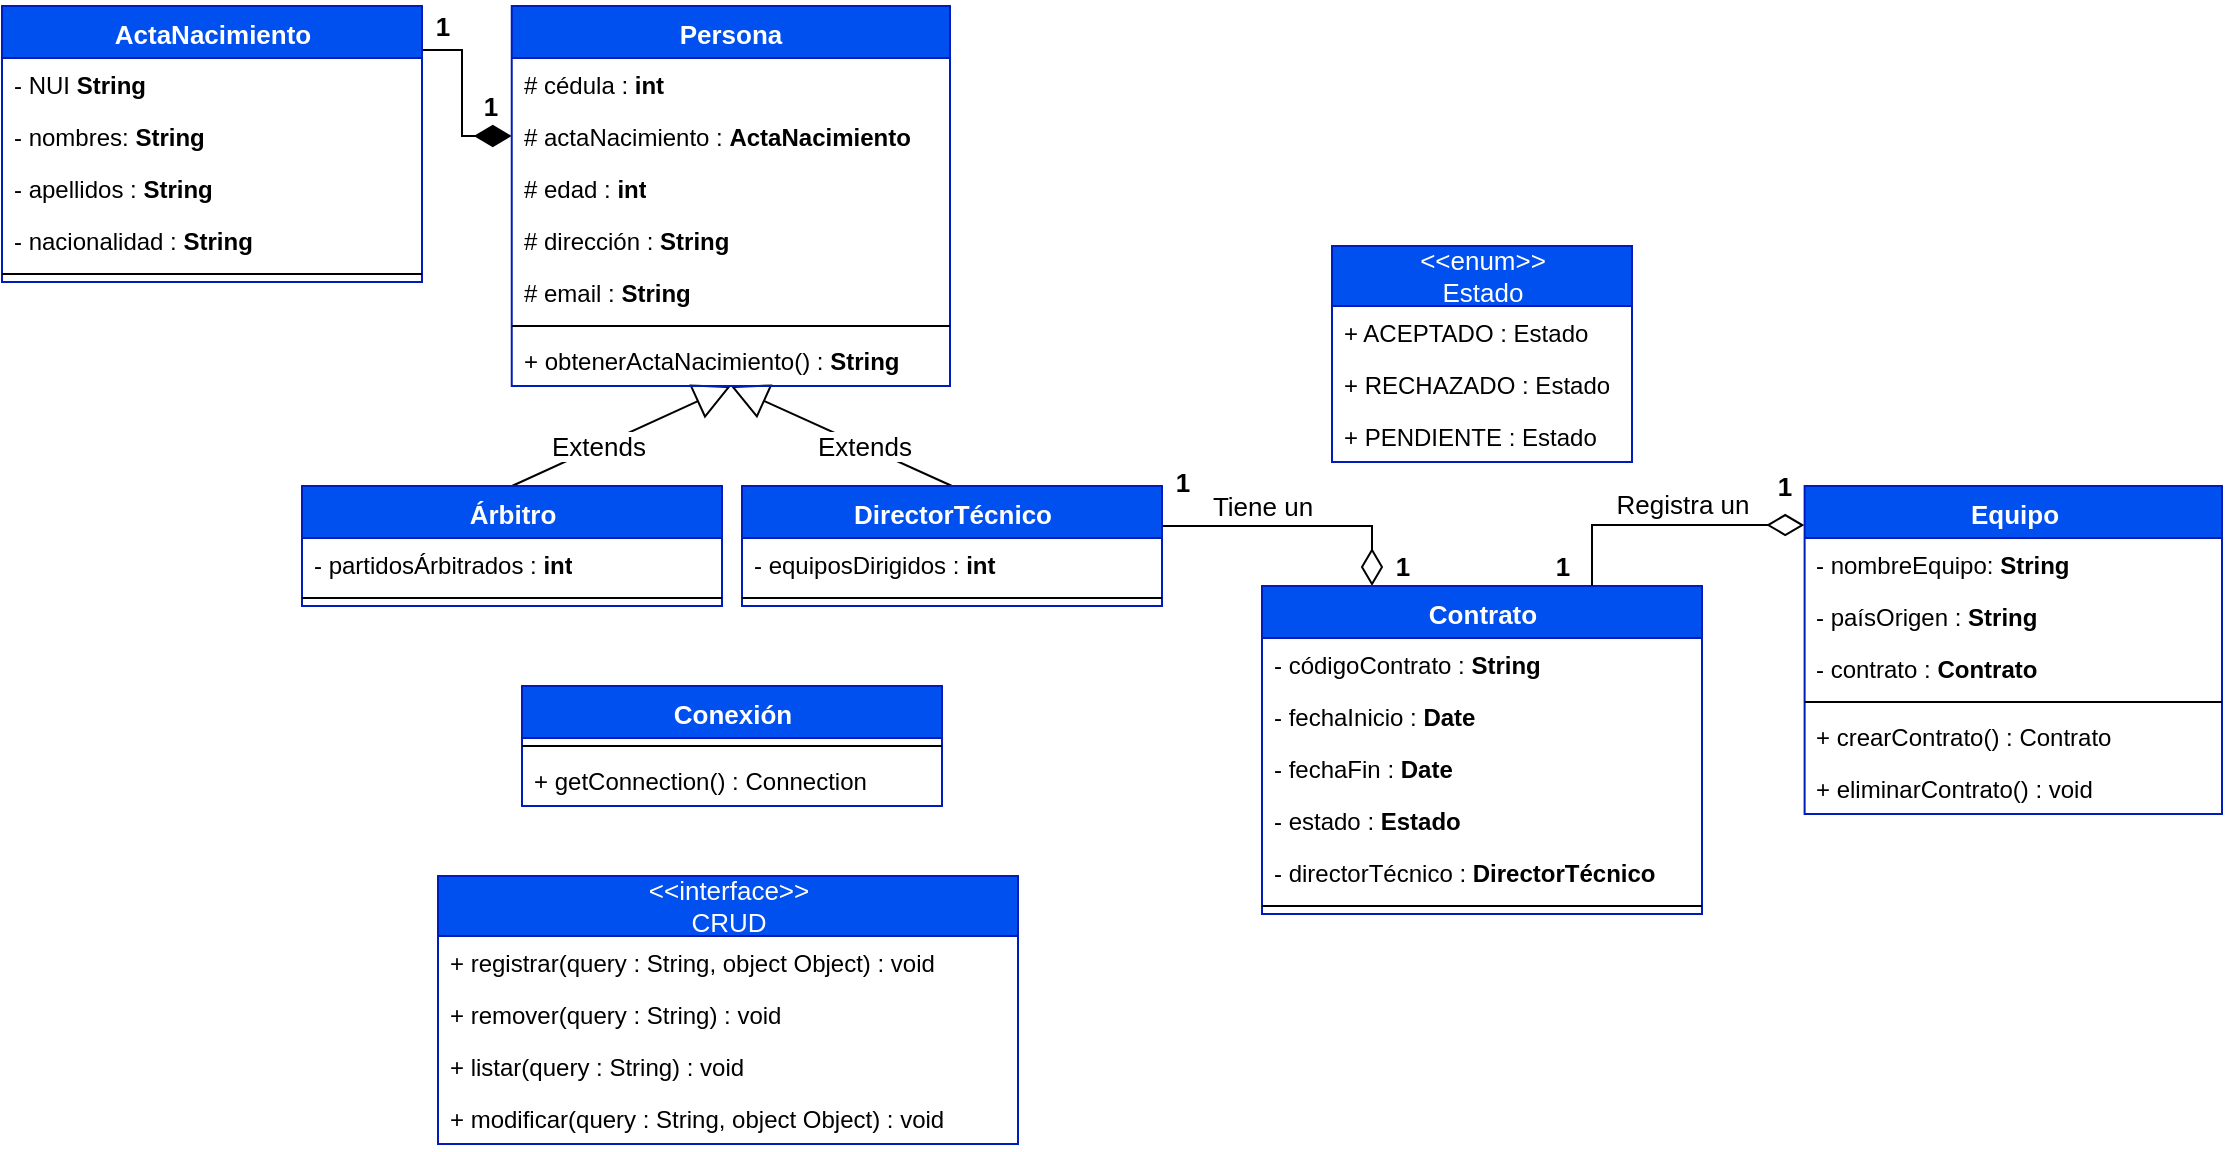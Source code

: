 <mxfile version="13.5.7" type="device"><diagram id="grKm4hHaIbGTqpb0Th40" name="Page-1"><mxGraphModel dx="1296" dy="771" grid="1" gridSize="10" guides="1" tooltips="1" connect="1" arrows="1" fold="1" page="1" pageScale="1" pageWidth="1169" pageHeight="827" math="0" shadow="0"><root><mxCell id="0"/><mxCell id="1" parent="0"/><mxCell id="n-bjUs59CBIcDPi00NxF-16" value="Extends" style="endArrow=block;endSize=16;endFill=0;html=1;fontSize=13;exitX=0.5;exitY=0;exitDx=0;exitDy=0;entryX=0.5;entryY=1;entryDx=0;entryDy=0;" parent="1" source="n-bjUs59CBIcDPi00NxF-8" target="n-bjUs59CBIcDPi00NxF-1" edge="1"><mxGeometry x="-0.21" width="160" relative="1" as="geometry"><mxPoint x="440" y="290" as="sourcePoint"/><mxPoint x="600" y="290" as="targetPoint"/><mxPoint as="offset"/></mxGeometry></mxCell><mxCell id="n-bjUs59CBIcDPi00NxF-26" value="" style="endArrow=none;html=1;endSize=12;startArrow=diamondThin;startSize=16;startFill=1;edgeStyle=orthogonalEdgeStyle;align=left;verticalAlign=bottom;fontSize=13;exitX=0;exitY=0.5;exitDx=0;exitDy=0;entryX=1;entryY=0.133;entryDx=0;entryDy=0;endFill=0;rounded=0;entryPerimeter=0;" parent="1" source="n-bjUs59CBIcDPi00NxF-46" target="n-bjUs59CBIcDPi00NxF-18" edge="1"><mxGeometry x="-1" y="3" relative="1" as="geometry"><mxPoint x="250" y="530" as="sourcePoint"/><mxPoint x="410" y="530" as="targetPoint"/><Array as="points"><mxPoint x="350" y="115"/><mxPoint x="350" y="72"/><mxPoint x="270" y="72"/><mxPoint x="270" y="65"/></Array></mxGeometry></mxCell><mxCell id="n-bjUs59CBIcDPi00NxF-43" value="" style="group" parent="1" vertex="1" connectable="0"><mxGeometry x="120" y="50" width="230" height="86" as="geometry"/></mxCell><mxCell id="n-bjUs59CBIcDPi00NxF-18" value="ActaNacimiento" style="swimlane;fontStyle=1;align=center;verticalAlign=top;childLayout=stackLayout;horizontal=1;startSize=26;horizontalStack=0;resizeParent=1;resizeParentMax=0;resizeLast=0;collapsible=1;marginBottom=0;fontSize=13;fillColor=#0050ef;strokeColor=#001DBC;fontColor=#ffffff;html=1;" parent="n-bjUs59CBIcDPi00NxF-43" vertex="1"><mxGeometry width="210" height="138" as="geometry"/></mxCell><mxCell id="VfPwJq7Nc4_z0E1KRiKp-1" value="- NUI&amp;nbsp;&lt;b&gt;String&lt;/b&gt;" style="text;strokeColor=none;fillColor=none;align=left;verticalAlign=top;spacingLeft=4;spacingRight=4;overflow=hidden;rotatable=0;points=[[0,0.5],[1,0.5]];portConstraint=eastwest;html=1;" parent="n-bjUs59CBIcDPi00NxF-18" vertex="1"><mxGeometry y="26" width="210" height="26" as="geometry"/></mxCell><mxCell id="n-bjUs59CBIcDPi00NxF-50" value="- nombres:&amp;nbsp;&lt;b&gt;String&lt;/b&gt;" style="text;strokeColor=none;fillColor=none;align=left;verticalAlign=top;spacingLeft=4;spacingRight=4;overflow=hidden;rotatable=0;points=[[0,0.5],[1,0.5]];portConstraint=eastwest;html=1;" parent="n-bjUs59CBIcDPi00NxF-18" vertex="1"><mxGeometry y="52" width="210" height="26" as="geometry"/></mxCell><mxCell id="n-bjUs59CBIcDPi00NxF-51" value="- apellidos :&amp;nbsp;&lt;b&gt;String&lt;/b&gt;" style="text;strokeColor=none;fillColor=none;align=left;verticalAlign=top;spacingLeft=4;spacingRight=4;overflow=hidden;rotatable=0;points=[[0,0.5],[1,0.5]];portConstraint=eastwest;html=1;" parent="n-bjUs59CBIcDPi00NxF-18" vertex="1"><mxGeometry y="78" width="210" height="26" as="geometry"/></mxCell><mxCell id="n-bjUs59CBIcDPi00NxF-52" value="- nacionalidad :&amp;nbsp;&lt;b&gt;String&lt;/b&gt;" style="text;strokeColor=none;fillColor=none;align=left;verticalAlign=top;spacingLeft=4;spacingRight=4;overflow=hidden;rotatable=0;points=[[0,0.5],[1,0.5]];portConstraint=eastwest;html=1;" parent="n-bjUs59CBIcDPi00NxF-18" vertex="1"><mxGeometry y="104" width="210" height="26" as="geometry"/></mxCell><mxCell id="n-bjUs59CBIcDPi00NxF-22" value="" style="line;strokeWidth=1;fillColor=none;align=left;verticalAlign=middle;spacingTop=-1;spacingLeft=3;spacingRight=3;rotatable=0;labelPosition=right;points=[];portConstraint=eastwest;" parent="n-bjUs59CBIcDPi00NxF-18" vertex="1"><mxGeometry y="130" width="210" height="8" as="geometry"/></mxCell><mxCell id="n-bjUs59CBIcDPi00NxF-27" value="&lt;b&gt;1&lt;/b&gt;" style="text;html=1;align=center;verticalAlign=middle;resizable=0;points=[];autosize=1;fontSize=13;" parent="n-bjUs59CBIcDPi00NxF-43" vertex="1"><mxGeometry x="210" width="20" height="20" as="geometry"/></mxCell><mxCell id="n-bjUs59CBIcDPi00NxF-45" value="Extends" style="endArrow=block;endSize=16;endFill=0;html=1;fontSize=13;exitX=0.5;exitY=0;exitDx=0;exitDy=0;entryX=0.5;entryY=1;entryDx=0;entryDy=0;" parent="1" source="n-bjUs59CBIcDPi00NxF-36" target="n-bjUs59CBIcDPi00NxF-1" edge="1"><mxGeometry x="-0.21" width="160" relative="1" as="geometry"><mxPoint x="385" y="370" as="sourcePoint"/><mxPoint x="500" y="294" as="targetPoint"/><mxPoint as="offset"/></mxGeometry></mxCell><mxCell id="n-bjUs59CBIcDPi00NxF-47" value="" style="group" parent="1" vertex="1" connectable="0"><mxGeometry x="354" y="50" width="240" height="190" as="geometry"/></mxCell><mxCell id="n-bjUs59CBIcDPi00NxF-1" value="Persona" style="swimlane;fontStyle=1;align=center;verticalAlign=top;childLayout=stackLayout;horizontal=1;startSize=26;horizontalStack=0;resizeParent=1;resizeParentMax=0;resizeLast=0;collapsible=1;marginBottom=0;fontSize=13;fillColor=#0050ef;strokeColor=#001DBC;fontColor=#ffffff;html=1;" parent="n-bjUs59CBIcDPi00NxF-47" vertex="1"><mxGeometry x="20.87" width="219.13" height="190" as="geometry"/></mxCell><mxCell id="n-bjUs59CBIcDPi00NxF-2" value="# cédula :&amp;nbsp;&lt;b&gt;int&lt;/b&gt;" style="text;strokeColor=none;fillColor=none;align=left;verticalAlign=top;spacingLeft=4;spacingRight=4;overflow=hidden;rotatable=0;points=[[0,0.5],[1,0.5]];portConstraint=eastwest;html=1;" parent="n-bjUs59CBIcDPi00NxF-1" vertex="1"><mxGeometry y="26" width="219.13" height="26" as="geometry"/></mxCell><mxCell id="n-bjUs59CBIcDPi00NxF-46" value="# actaNacimiento : &lt;b&gt;ActaNacimiento&lt;/b&gt;" style="text;strokeColor=none;fillColor=none;align=left;verticalAlign=top;spacingLeft=4;spacingRight=4;overflow=hidden;rotatable=0;points=[[0,0.5],[1,0.5]];portConstraint=eastwest;html=1;" parent="n-bjUs59CBIcDPi00NxF-1" vertex="1"><mxGeometry y="52" width="219.13" height="26" as="geometry"/></mxCell><mxCell id="n-bjUs59CBIcDPi00NxF-24" value="# edad :&amp;nbsp;&lt;b&gt;int&lt;/b&gt;" style="text;strokeColor=none;fillColor=none;align=left;verticalAlign=top;spacingLeft=4;spacingRight=4;overflow=hidden;rotatable=0;points=[[0,0.5],[1,0.5]];portConstraint=eastwest;html=1;" parent="n-bjUs59CBIcDPi00NxF-1" vertex="1"><mxGeometry y="78" width="219.13" height="26" as="geometry"/></mxCell><mxCell id="n-bjUs59CBIcDPi00NxF-7" value="# dirección :&amp;nbsp;&lt;b&gt;String&lt;/b&gt;" style="text;strokeColor=none;fillColor=none;align=left;verticalAlign=top;spacingLeft=4;spacingRight=4;overflow=hidden;rotatable=0;points=[[0,0.5],[1,0.5]];portConstraint=eastwest;html=1;" parent="n-bjUs59CBIcDPi00NxF-1" vertex="1"><mxGeometry y="104" width="219.13" height="26" as="geometry"/></mxCell><mxCell id="n-bjUs59CBIcDPi00NxF-53" value="# email :&amp;nbsp;&lt;b&gt;String&lt;/b&gt;" style="text;strokeColor=none;fillColor=none;align=left;verticalAlign=top;spacingLeft=4;spacingRight=4;overflow=hidden;rotatable=0;points=[[0,0.5],[1,0.5]];portConstraint=eastwest;html=1;" parent="n-bjUs59CBIcDPi00NxF-1" vertex="1"><mxGeometry y="130" width="219.13" height="26" as="geometry"/></mxCell><mxCell id="n-bjUs59CBIcDPi00NxF-3" value="" style="line;strokeWidth=1;fillColor=none;align=left;verticalAlign=middle;spacingTop=-1;spacingLeft=3;spacingRight=3;rotatable=0;labelPosition=right;points=[];portConstraint=eastwest;" parent="n-bjUs59CBIcDPi00NxF-1" vertex="1"><mxGeometry y="156" width="219.13" height="8" as="geometry"/></mxCell><mxCell id="n-bjUs59CBIcDPi00NxF-49" value="+ obtenerActaNacimiento() :&amp;nbsp;&lt;b&gt;String&lt;/b&gt;" style="text;strokeColor=none;fillColor=none;align=left;verticalAlign=top;spacingLeft=4;spacingRight=4;overflow=hidden;rotatable=0;points=[[0,0.5],[1,0.5]];portConstraint=eastwest;html=1;" parent="n-bjUs59CBIcDPi00NxF-1" vertex="1"><mxGeometry y="164" width="219.13" height="26" as="geometry"/></mxCell><mxCell id="n-bjUs59CBIcDPi00NxF-28" value="1" style="text;html=1;align=center;verticalAlign=middle;resizable=0;points=[];autosize=1;fontSize=13;fontStyle=1" parent="n-bjUs59CBIcDPi00NxF-47" vertex="1"><mxGeometry y="40" width="20" height="20" as="geometry"/></mxCell><mxCell id="n-bjUs59CBIcDPi00NxF-78" value="" style="group" parent="1" vertex="1" connectable="0"><mxGeometry x="990" y="290" width="240" height="112" as="geometry"/></mxCell><mxCell id="n-bjUs59CBIcDPi00NxF-29" value="Equipo" style="swimlane;fontStyle=1;align=center;verticalAlign=top;childLayout=stackLayout;horizontal=1;startSize=26;horizontalStack=0;resizeParent=1;resizeParentMax=0;resizeLast=0;collapsible=1;marginBottom=0;fontSize=13;fillColor=#0050ef;strokeColor=#001DBC;fontColor=#ffffff;html=1;" parent="n-bjUs59CBIcDPi00NxF-78" vertex="1"><mxGeometry x="31.304" width="208.696" height="164" as="geometry"/></mxCell><mxCell id="n-bjUs59CBIcDPi00NxF-30" value="- nombreEquipo: &lt;b&gt;String&lt;/b&gt;" style="text;strokeColor=none;fillColor=none;align=left;verticalAlign=top;spacingLeft=4;spacingRight=4;overflow=hidden;rotatable=0;points=[[0,0.5],[1,0.5]];portConstraint=eastwest;html=1;" parent="n-bjUs59CBIcDPi00NxF-29" vertex="1"><mxGeometry y="26" width="208.696" height="26" as="geometry"/></mxCell><mxCell id="n-bjUs59CBIcDPi00NxF-31" value="- paísOrigen :&amp;nbsp;&lt;b&gt;String&lt;/b&gt;" style="text;strokeColor=none;fillColor=none;align=left;verticalAlign=top;spacingLeft=4;spacingRight=4;overflow=hidden;rotatable=0;points=[[0,0.5],[1,0.5]];portConstraint=eastwest;html=1;" parent="n-bjUs59CBIcDPi00NxF-29" vertex="1"><mxGeometry y="52" width="208.696" height="26" as="geometry"/></mxCell><mxCell id="n-bjUs59CBIcDPi00NxF-106" value="- contrato :&amp;nbsp;&lt;b&gt;Contrato&lt;/b&gt;" style="text;strokeColor=none;fillColor=none;align=left;verticalAlign=top;spacingLeft=4;spacingRight=4;overflow=hidden;rotatable=0;points=[[0,0.5],[1,0.5]];portConstraint=eastwest;html=1;" parent="n-bjUs59CBIcDPi00NxF-29" vertex="1"><mxGeometry y="78" width="208.696" height="26" as="geometry"/></mxCell><mxCell id="n-bjUs59CBIcDPi00NxF-35" value="" style="line;strokeWidth=1;fillColor=none;align=left;verticalAlign=middle;spacingTop=-1;spacingLeft=3;spacingRight=3;rotatable=0;labelPosition=right;points=[];portConstraint=eastwest;" parent="n-bjUs59CBIcDPi00NxF-29" vertex="1"><mxGeometry y="104" width="208.696" height="8" as="geometry"/></mxCell><mxCell id="n-bjUs59CBIcDPi00NxF-88" value="+ crearContrato() : Contrato" style="text;strokeColor=none;fillColor=none;align=left;verticalAlign=top;spacingLeft=4;spacingRight=4;overflow=hidden;rotatable=0;points=[[0,0.5],[1,0.5]];portConstraint=eastwest;html=1;" parent="n-bjUs59CBIcDPi00NxF-29" vertex="1"><mxGeometry y="112" width="208.696" height="26" as="geometry"/></mxCell><mxCell id="bPEn660UdpxTiLA0Oc0s-1" value="+ eliminarContrato() : void" style="text;strokeColor=none;fillColor=none;align=left;verticalAlign=top;spacingLeft=4;spacingRight=4;overflow=hidden;rotatable=0;points=[[0,0.5],[1,0.5]];portConstraint=eastwest;html=1;" parent="n-bjUs59CBIcDPi00NxF-29" vertex="1"><mxGeometry y="138" width="208.696" height="26" as="geometry"/></mxCell><mxCell id="n-bjUs59CBIcDPi00NxF-125" value="1" style="text;html=1;align=center;verticalAlign=middle;resizable=0;points=[];autosize=1;fontSize=13;fontStyle=1" parent="n-bjUs59CBIcDPi00NxF-78" vertex="1"><mxGeometry x="11.3" y="-10" width="20" height="20" as="geometry"/></mxCell><mxCell id="n-bjUs59CBIcDPi00NxF-8" value="Árbitro" style="swimlane;fontStyle=1;align=center;verticalAlign=top;childLayout=stackLayout;horizontal=1;startSize=26;horizontalStack=0;resizeParent=1;resizeParentMax=0;resizeLast=0;collapsible=1;marginBottom=0;fontSize=13;fillColor=#0050ef;strokeColor=#001DBC;fontColor=#ffffff;html=1;" parent="1" vertex="1"><mxGeometry x="270" y="290" width="210" height="60" as="geometry"/></mxCell><mxCell id="n-bjUs59CBIcDPi00NxF-9" value="- partidosÁrbitrados : &lt;b&gt;int&lt;/b&gt;" style="text;strokeColor=none;fillColor=none;align=left;verticalAlign=top;spacingLeft=4;spacingRight=4;overflow=hidden;rotatable=0;points=[[0,0.5],[1,0.5]];portConstraint=eastwest;html=1;" parent="n-bjUs59CBIcDPi00NxF-8" vertex="1"><mxGeometry y="26" width="210" height="26" as="geometry"/></mxCell><mxCell id="n-bjUs59CBIcDPi00NxF-13" value="" style="line;strokeWidth=1;fillColor=none;align=left;verticalAlign=middle;spacingTop=-1;spacingLeft=3;spacingRight=3;rotatable=0;labelPosition=right;points=[];portConstraint=eastwest;" parent="n-bjUs59CBIcDPi00NxF-8" vertex="1"><mxGeometry y="52" width="210" height="8" as="geometry"/></mxCell><mxCell id="n-bjUs59CBIcDPi00NxF-118" style="edgeStyle=orthogonalEdgeStyle;rounded=0;orthogonalLoop=1;jettySize=auto;html=1;exitX=1;exitY=0.25;exitDx=0;exitDy=0;entryX=0.25;entryY=0;entryDx=0;entryDy=0;startSize=16;endArrow=diamondThin;endFill=0;endSize=16;fontSize=13;" parent="1" source="n-bjUs59CBIcDPi00NxF-36" target="n-bjUs59CBIcDPi00NxF-82" edge="1"><mxGeometry relative="1" as="geometry"><Array as="points"><mxPoint x="700" y="310"/><mxPoint x="805" y="310"/></Array></mxGeometry></mxCell><mxCell id="n-bjUs59CBIcDPi00NxF-36" value="DirectorTécnico" style="swimlane;fontStyle=1;align=center;verticalAlign=top;childLayout=stackLayout;horizontal=1;startSize=26;horizontalStack=0;resizeParent=1;resizeParentMax=0;resizeLast=0;collapsible=1;marginBottom=0;fontSize=13;fillColor=#0050ef;strokeColor=#001DBC;fontColor=#ffffff;html=1;" parent="1" vertex="1"><mxGeometry x="490" y="290" width="210" height="60" as="geometry"/></mxCell><mxCell id="n-bjUs59CBIcDPi00NxF-37" value="- equiposDirigidos : &lt;b&gt;int&lt;/b&gt;" style="text;strokeColor=none;fillColor=none;align=left;verticalAlign=top;spacingLeft=4;spacingRight=4;overflow=hidden;rotatable=0;points=[[0,0.5],[1,0.5]];portConstraint=eastwest;html=1;" parent="n-bjUs59CBIcDPi00NxF-36" vertex="1"><mxGeometry y="26" width="210" height="26" as="geometry"/></mxCell><mxCell id="n-bjUs59CBIcDPi00NxF-40" value="" style="line;strokeWidth=1;fillColor=none;align=left;verticalAlign=middle;spacingTop=-1;spacingLeft=3;spacingRight=3;rotatable=0;labelPosition=right;points=[];portConstraint=eastwest;" parent="n-bjUs59CBIcDPi00NxF-36" vertex="1"><mxGeometry y="52" width="210" height="8" as="geometry"/></mxCell><mxCell id="n-bjUs59CBIcDPi00NxF-98" value="&amp;lt;&amp;lt;enum&amp;gt;&amp;gt;&lt;br&gt;Estado" style="swimlane;fontStyle=0;childLayout=stackLayout;horizontal=1;startSize=30;fillColor=#0050ef;horizontalStack=0;resizeParent=1;resizeParentMax=0;resizeLast=0;collapsible=1;marginBottom=0;fontSize=13;html=1;strokeColor=#001DBC;fontColor=#ffffff;" parent="1" vertex="1"><mxGeometry x="785" y="170" width="150" height="108" as="geometry"/></mxCell><mxCell id="n-bjUs59CBIcDPi00NxF-99" value="+ ACEPTADO : Estado" style="text;strokeColor=none;fillColor=none;align=left;verticalAlign=top;spacingLeft=4;spacingRight=4;overflow=hidden;rotatable=0;points=[[0,0.5],[1,0.5]];portConstraint=eastwest;" parent="n-bjUs59CBIcDPi00NxF-98" vertex="1"><mxGeometry y="30" width="150" height="26" as="geometry"/></mxCell><mxCell id="n-bjUs59CBIcDPi00NxF-100" value="+ RECHAZADO : Estado" style="text;strokeColor=none;fillColor=none;align=left;verticalAlign=top;spacingLeft=4;spacingRight=4;overflow=hidden;rotatable=0;points=[[0,0.5],[1,0.5]];portConstraint=eastwest;" parent="n-bjUs59CBIcDPi00NxF-98" vertex="1"><mxGeometry y="56" width="150" height="26" as="geometry"/></mxCell><mxCell id="n-bjUs59CBIcDPi00NxF-101" value="+ PENDIENTE : Estado" style="text;strokeColor=none;fillColor=none;align=left;verticalAlign=top;spacingLeft=4;spacingRight=4;overflow=hidden;rotatable=0;points=[[0,0.5],[1,0.5]];portConstraint=eastwest;" parent="n-bjUs59CBIcDPi00NxF-98" vertex="1"><mxGeometry y="82" width="150" height="26" as="geometry"/></mxCell><mxCell id="n-bjUs59CBIcDPi00NxF-82" value="Contrato" style="swimlane;fontStyle=1;align=center;verticalAlign=top;childLayout=stackLayout;horizontal=1;startSize=26;horizontalStack=0;resizeParent=1;resizeParentMax=0;resizeLast=0;collapsible=1;marginBottom=0;fontSize=13;fillColor=#0050ef;strokeColor=#001DBC;fontColor=#ffffff;html=1;" parent="1" vertex="1"><mxGeometry x="750" y="340" width="220" height="164" as="geometry"/></mxCell><mxCell id="n-bjUs59CBIcDPi00NxF-83" value="- códigoContrato : &lt;b&gt;String&lt;/b&gt;" style="text;strokeColor=none;fillColor=none;align=left;verticalAlign=top;spacingLeft=4;spacingRight=4;overflow=hidden;rotatable=0;points=[[0,0.5],[1,0.5]];portConstraint=eastwest;html=1;" parent="n-bjUs59CBIcDPi00NxF-82" vertex="1"><mxGeometry y="26" width="220" height="26" as="geometry"/></mxCell><mxCell id="n-bjUs59CBIcDPi00NxF-87" value="- fechaInicio : &lt;b&gt;Date&lt;/b&gt;" style="text;strokeColor=none;fillColor=none;align=left;verticalAlign=top;spacingLeft=4;spacingRight=4;overflow=hidden;rotatable=0;points=[[0,0.5],[1,0.5]];portConstraint=eastwest;html=1;" parent="n-bjUs59CBIcDPi00NxF-82" vertex="1"><mxGeometry y="52" width="220" height="26" as="geometry"/></mxCell><mxCell id="n-bjUs59CBIcDPi00NxF-86" value="- fechaFin : &lt;b&gt;Date&lt;/b&gt;" style="text;strokeColor=none;fillColor=none;align=left;verticalAlign=top;spacingLeft=4;spacingRight=4;overflow=hidden;rotatable=0;points=[[0,0.5],[1,0.5]];portConstraint=eastwest;html=1;" parent="n-bjUs59CBIcDPi00NxF-82" vertex="1"><mxGeometry y="78" width="220" height="26" as="geometry"/></mxCell><mxCell id="n-bjUs59CBIcDPi00NxF-90" value="- estado : &lt;b&gt;Estado&lt;/b&gt;" style="text;strokeColor=none;fillColor=none;align=left;verticalAlign=top;spacingLeft=4;spacingRight=4;overflow=hidden;rotatable=0;points=[[0,0.5],[1,0.5]];portConstraint=eastwest;html=1;" parent="n-bjUs59CBIcDPi00NxF-82" vertex="1"><mxGeometry y="104" width="220" height="26" as="geometry"/></mxCell><mxCell id="bPEn660UdpxTiLA0Oc0s-2" value="- directorTécnico : &lt;b&gt;DirectorTécnico&lt;/b&gt;" style="text;strokeColor=none;fillColor=none;align=left;verticalAlign=top;spacingLeft=4;spacingRight=4;overflow=hidden;rotatable=0;points=[[0,0.5],[1,0.5]];portConstraint=eastwest;html=1;" parent="n-bjUs59CBIcDPi00NxF-82" vertex="1"><mxGeometry y="130" width="220" height="26" as="geometry"/></mxCell><mxCell id="n-bjUs59CBIcDPi00NxF-84" value="" style="line;strokeWidth=1;fillColor=none;align=left;verticalAlign=middle;spacingTop=-1;spacingLeft=3;spacingRight=3;rotatable=0;labelPosition=right;points=[];portConstraint=eastwest;" parent="n-bjUs59CBIcDPi00NxF-82" vertex="1"><mxGeometry y="156" width="220" height="8" as="geometry"/></mxCell><mxCell id="n-bjUs59CBIcDPi00NxF-119" value="Tiene un" style="text;html=1;align=center;verticalAlign=middle;resizable=0;points=[];autosize=1;fontSize=13;" parent="1" vertex="1"><mxGeometry x="715" y="290" width="70" height="20" as="geometry"/></mxCell><mxCell id="n-bjUs59CBIcDPi00NxF-120" value="1" style="text;html=1;align=center;verticalAlign=middle;resizable=0;points=[];autosize=1;fontSize=13;fontStyle=1" parent="1" vertex="1"><mxGeometry x="700" y="278" width="20" height="20" as="geometry"/></mxCell><mxCell id="n-bjUs59CBIcDPi00NxF-121" value="1" style="text;html=1;align=center;verticalAlign=middle;resizable=0;points=[];autosize=1;fontSize=13;fontStyle=1" parent="1" vertex="1"><mxGeometry x="810" y="320" width="20" height="20" as="geometry"/></mxCell><mxCell id="n-bjUs59CBIcDPi00NxF-124" value="1" style="text;html=1;align=center;verticalAlign=middle;resizable=0;points=[];autosize=1;fontSize=13;fontStyle=1" parent="1" vertex="1"><mxGeometry x="890" y="320" width="20" height="20" as="geometry"/></mxCell><mxCell id="n-bjUs59CBIcDPi00NxF-126" value="Registra un" style="text;html=1;align=center;verticalAlign=middle;resizable=0;points=[];autosize=1;fontSize=13;" parent="1" vertex="1"><mxGeometry x="920" y="289" width="80" height="20" as="geometry"/></mxCell><mxCell id="n-bjUs59CBIcDPi00NxF-123" style="edgeStyle=orthogonalEdgeStyle;rounded=0;orthogonalLoop=1;jettySize=auto;html=1;exitX=-0.001;exitY=0.119;exitDx=0;exitDy=0;startSize=16;endArrow=none;endFill=0;endSize=16;fontSize=13;startArrow=diamondThin;startFill=0;entryX=0.75;entryY=0;entryDx=0;entryDy=0;exitPerimeter=0;" parent="1" source="n-bjUs59CBIcDPi00NxF-29" target="n-bjUs59CBIcDPi00NxF-82" edge="1"><mxGeometry relative="1" as="geometry"><Array as="points"><mxPoint x="915" y="310"/></Array><mxPoint x="1040" y="310" as="sourcePoint"/></mxGeometry></mxCell><mxCell id="TFAagOgIm-tHywI7Dv1L-1" value="" style="group" vertex="1" connectable="0" parent="1"><mxGeometry x="380" y="390" width="230" height="86" as="geometry"/></mxCell><mxCell id="TFAagOgIm-tHywI7Dv1L-2" value="Conexión" style="swimlane;fontStyle=1;align=center;verticalAlign=top;childLayout=stackLayout;horizontal=1;startSize=26;horizontalStack=0;resizeParent=1;resizeParentMax=0;resizeLast=0;collapsible=1;marginBottom=0;fontSize=13;fillColor=#0050ef;strokeColor=#001DBC;fontColor=#ffffff;html=1;" vertex="1" parent="TFAagOgIm-tHywI7Dv1L-1"><mxGeometry width="210" height="60" as="geometry"/></mxCell><mxCell id="TFAagOgIm-tHywI7Dv1L-7" value="" style="line;strokeWidth=1;fillColor=none;align=left;verticalAlign=middle;spacingTop=-1;spacingLeft=3;spacingRight=3;rotatable=0;labelPosition=right;points=[];portConstraint=eastwest;" vertex="1" parent="TFAagOgIm-tHywI7Dv1L-2"><mxGeometry y="26" width="210" height="8" as="geometry"/></mxCell><mxCell id="TFAagOgIm-tHywI7Dv1L-9" value="+ getConnection() : Connection" style="text;strokeColor=none;fillColor=none;align=left;verticalAlign=top;spacingLeft=4;spacingRight=4;overflow=hidden;rotatable=0;points=[[0,0.5],[1,0.5]];portConstraint=eastwest;html=1;" vertex="1" parent="TFAagOgIm-tHywI7Dv1L-2"><mxGeometry y="34" width="210" height="26" as="geometry"/></mxCell><mxCell id="TFAagOgIm-tHywI7Dv1L-10" value="&amp;lt;&amp;lt;interface&amp;gt;&amp;gt;&lt;br&gt;CRUD" style="swimlane;fontStyle=0;childLayout=stackLayout;horizontal=1;startSize=30;fillColor=#0050ef;horizontalStack=0;resizeParent=1;resizeParentMax=0;resizeLast=0;collapsible=1;marginBottom=0;fontSize=13;html=1;strokeColor=#001DBC;fontColor=#ffffff;" vertex="1" parent="1"><mxGeometry x="338" y="485" width="290" height="134" as="geometry"/></mxCell><mxCell id="TFAagOgIm-tHywI7Dv1L-11" value="+ registrar(query : String, object Object) : void" style="text;strokeColor=none;fillColor=none;align=left;verticalAlign=top;spacingLeft=4;spacingRight=4;overflow=hidden;rotatable=0;points=[[0,0.5],[1,0.5]];portConstraint=eastwest;" vertex="1" parent="TFAagOgIm-tHywI7Dv1L-10"><mxGeometry y="30" width="290" height="26" as="geometry"/></mxCell><mxCell id="TFAagOgIm-tHywI7Dv1L-14" value="+ remover(query : String) : void" style="text;strokeColor=none;fillColor=none;align=left;verticalAlign=top;spacingLeft=4;spacingRight=4;overflow=hidden;rotatable=0;points=[[0,0.5],[1,0.5]];portConstraint=eastwest;" vertex="1" parent="TFAagOgIm-tHywI7Dv1L-10"><mxGeometry y="56" width="290" height="26" as="geometry"/></mxCell><mxCell id="TFAagOgIm-tHywI7Dv1L-15" value="+ listar(query : String) : void" style="text;strokeColor=none;fillColor=none;align=left;verticalAlign=top;spacingLeft=4;spacingRight=4;overflow=hidden;rotatable=0;points=[[0,0.5],[1,0.5]];portConstraint=eastwest;" vertex="1" parent="TFAagOgIm-tHywI7Dv1L-10"><mxGeometry y="82" width="290" height="26" as="geometry"/></mxCell><mxCell id="TFAagOgIm-tHywI7Dv1L-16" value="+ modificar(query : String, object Object) : void" style="text;strokeColor=none;fillColor=none;align=left;verticalAlign=top;spacingLeft=4;spacingRight=4;overflow=hidden;rotatable=0;points=[[0,0.5],[1,0.5]];portConstraint=eastwest;" vertex="1" parent="TFAagOgIm-tHywI7Dv1L-10"><mxGeometry y="108" width="290" height="26" as="geometry"/></mxCell></root></mxGraphModel></diagram></mxfile>